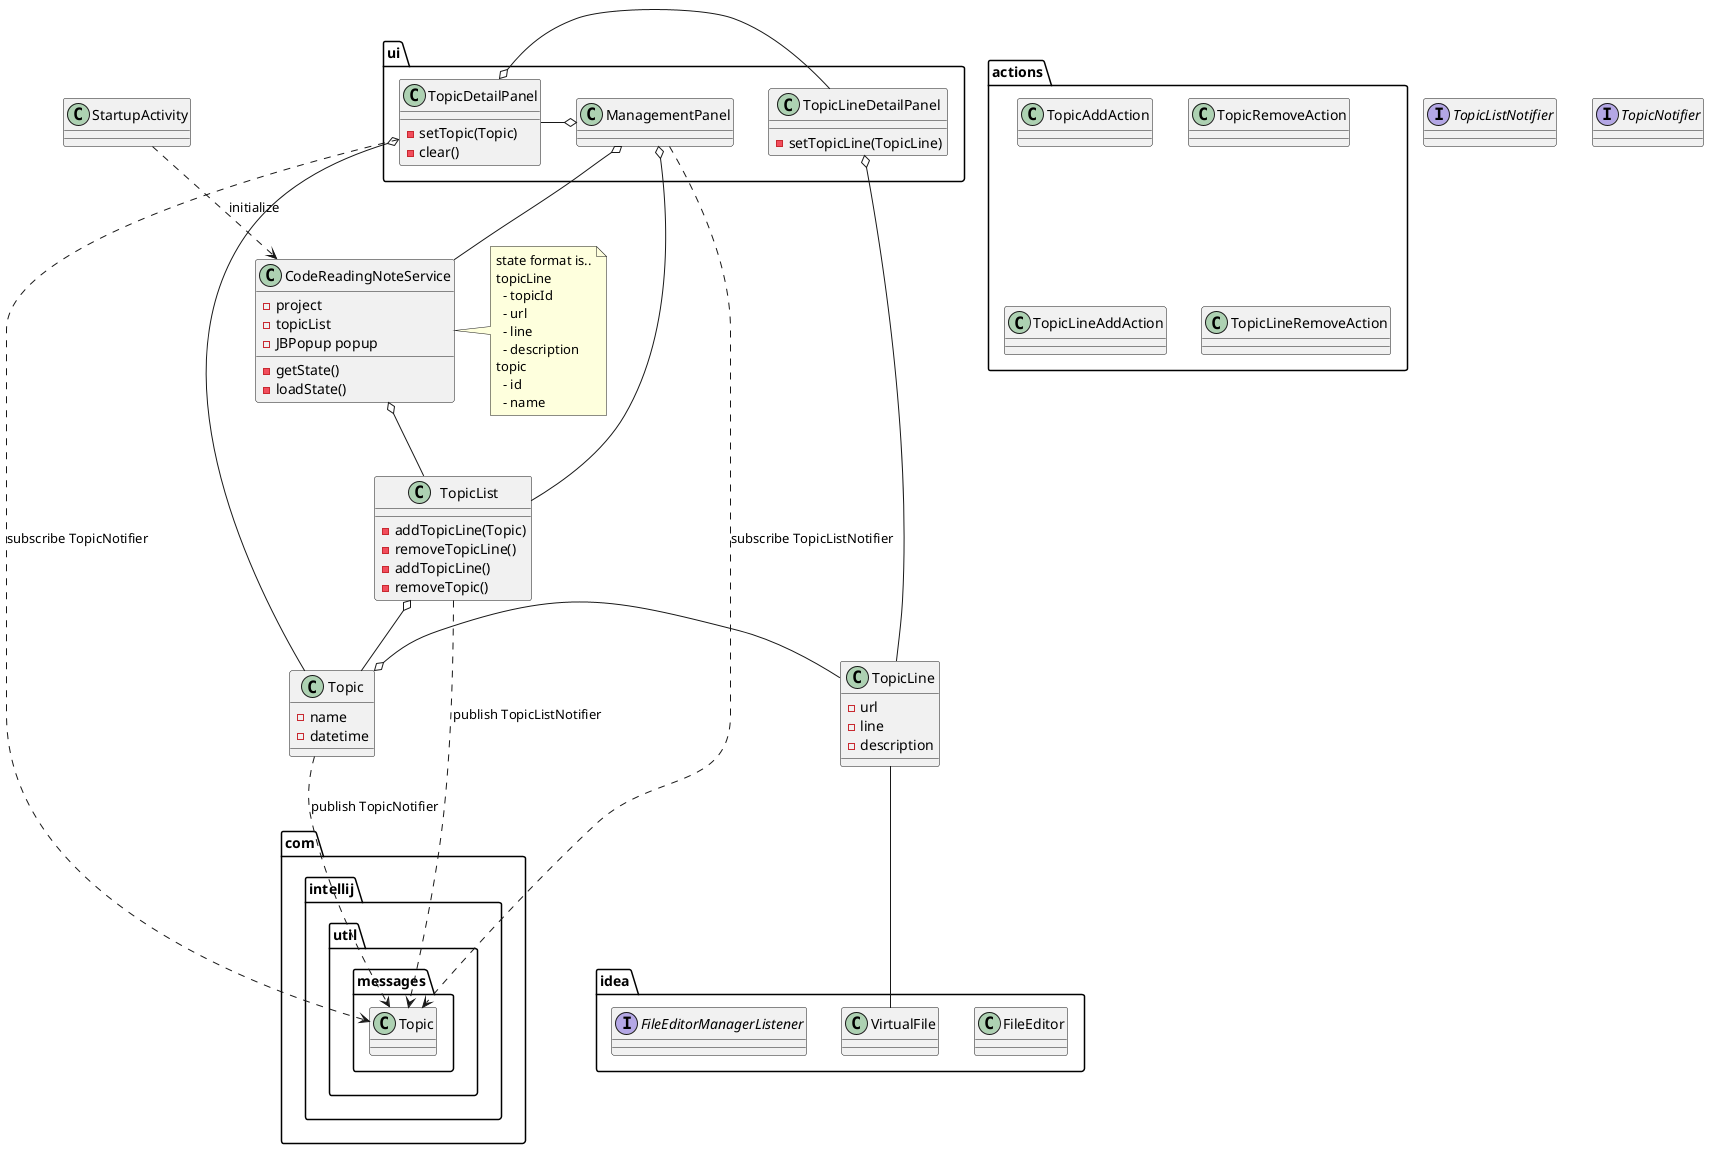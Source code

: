 @startuml
class CodeReadingNoteService {
  - project
  - topicList
  - JBPopup popup

  - getState()
  - loadState()
}

note right of CodeReadingNoteService
   state format is..
   topicLine
     - topicId
     - url
     - line
     - description
   topic
     - id
     - name
end note

class TopicList {
    - addTopicLine(Topic)
    - removeTopicLine()
    - addTopicLine()
    - removeTopic()
}

class Topic {
    - name
    - datetime
}

class TopicLine {
    - url
    - line
    - description
}


class StartupActivity

package idea {
    class FileEditor
    class VirtualFile

    interface FileEditorManagerListener
}

package ui {
    class ManagementPanel {

    }
    class TopicDetailPanel {
        - setTopic(Topic)
        - clear()
    }
    class TopicLineDetailPanel {
        - setTopicLine(TopicLine)
    }

    ManagementPanel o- TopicDetailPanel
    TopicDetailPanel o- TopicLineDetailPanel
}

package actions {
    class TopicAddAction
    class TopicRemoveAction
    class TopicLineAddAction
    class TopicLineRemoveAction
}


/' message '/
class com.intellij.util.messages.Topic
interface TopicListNotifier
interface TopicNotifier

TopicList ..> com.intellij.util.messages.Topic : publish TopicListNotifier
ManagementPanel ..> com.intellij.util.messages.Topic : subscribe TopicListNotifier

Topic ..> com.intellij.util.messages.Topic : publish TopicNotifier
TopicDetailPanel ..> com.intellij.util.messages.Topic : subscribe TopicNotifier

/' relation '/
StartupActivity ..> CodeReadingNoteService : initialize
CodeReadingNoteService o-- TopicList

TopicList o-- Topic
Topic o- TopicLine

TopicLine -- VirtualFile

ManagementPanel o-- CodeReadingNoteService
ManagementPanel o-- TopicList

TopicDetailPanel o-- Topic
TopicLineDetailPanel o-- TopicLine
@enduml